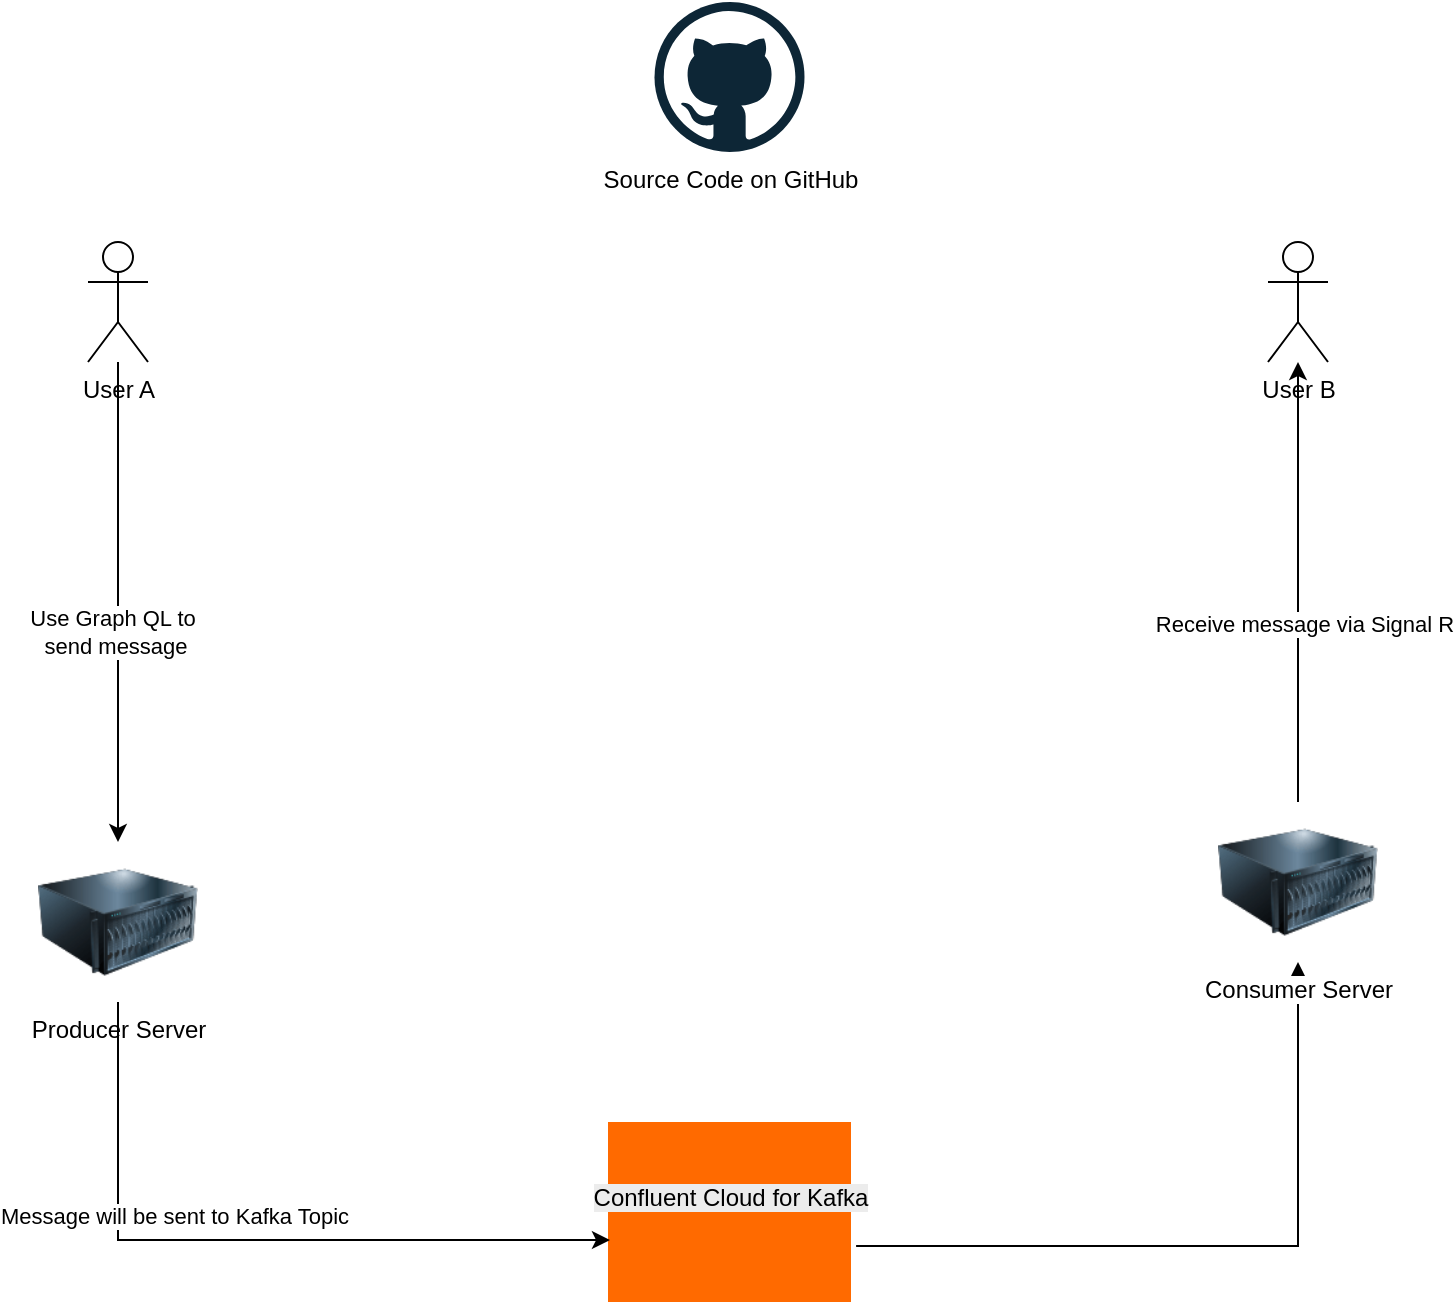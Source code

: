 <mxfile version="26.2.14">
  <diagram name="Page-1" id="qVXG-KkNbce4CmgOP2jG">
    <mxGraphModel dx="1426" dy="785" grid="1" gridSize="10" guides="1" tooltips="1" connect="1" arrows="1" fold="1" page="1" pageScale="1" pageWidth="850" pageHeight="1100" math="0" shadow="0">
      <root>
        <mxCell id="0" />
        <mxCell id="1" parent="0" />
        <mxCell id="m5u-XjwBDrG3y_yZaRAL-2" value="Source Code on GitHub" style="dashed=0;outlineConnect=0;html=1;align=center;labelPosition=center;verticalLabelPosition=bottom;verticalAlign=top;shape=mxgraph.weblogos.github" vertex="1" parent="1">
          <mxGeometry x="373.25" y="50" width="75" height="75" as="geometry" />
        </mxCell>
        <mxCell id="m5u-XjwBDrG3y_yZaRAL-15" style="edgeStyle=orthogonalEdgeStyle;rounded=0;orthogonalLoop=1;jettySize=auto;html=1;exitX=1.021;exitY=0.689;exitDx=0;exitDy=0;exitPerimeter=0;" edge="1" parent="1" source="m5u-XjwBDrG3y_yZaRAL-4" target="m5u-XjwBDrG3y_yZaRAL-14">
          <mxGeometry relative="1" as="geometry" />
        </mxCell>
        <mxCell id="m5u-XjwBDrG3y_yZaRAL-4" value="&#xa;&lt;span style=&quot;color: rgb(0, 0, 0); font-family: Helvetica; font-size: 12px; font-style: normal; font-variant-ligatures: normal; font-variant-caps: normal; font-weight: 400; letter-spacing: normal; orphans: 2; text-align: center; text-indent: 0px; text-transform: none; widows: 2; word-spacing: 0px; -webkit-text-stroke-width: 0px; white-space: nowrap; background-color: rgb(236, 236, 236); text-decoration-thickness: initial; text-decoration-style: initial; text-decoration-color: initial; display: inline !important; float: none;&quot;&gt;Confluent Cloud for Kafka&lt;/span&gt;&#xa;&#xa;" style="points=[];aspect=fixed;html=1;align=center;shadow=0;dashed=0;fillColor=#FF6A00;strokeColor=none;shape=mxgraph.alibaba_cloud.kafka;" vertex="1" parent="1">
          <mxGeometry x="350" y="610" width="121.5" height="90" as="geometry" />
        </mxCell>
        <mxCell id="m5u-XjwBDrG3y_yZaRAL-6" value="User A" style="shape=umlActor;verticalLabelPosition=bottom;verticalAlign=top;html=1;outlineConnect=0;" vertex="1" parent="1">
          <mxGeometry x="90" y="170" width="30" height="60" as="geometry" />
        </mxCell>
        <mxCell id="m5u-XjwBDrG3y_yZaRAL-9" value="Producer Server" style="image;html=1;image=img/lib/clip_art/computers/Server_128x128.png" vertex="1" parent="1">
          <mxGeometry x="65" y="470" width="80" height="80" as="geometry" />
        </mxCell>
        <mxCell id="m5u-XjwBDrG3y_yZaRAL-10" style="edgeStyle=orthogonalEdgeStyle;rounded=0;orthogonalLoop=1;jettySize=auto;html=1;entryX=0.5;entryY=0;entryDx=0;entryDy=0;" edge="1" parent="1" source="m5u-XjwBDrG3y_yZaRAL-6" target="m5u-XjwBDrG3y_yZaRAL-9">
          <mxGeometry relative="1" as="geometry" />
        </mxCell>
        <mxCell id="m5u-XjwBDrG3y_yZaRAL-11" value="Use Graph QL to&lt;div&gt;&amp;nbsp;send message&lt;/div&gt;" style="edgeLabel;html=1;align=center;verticalAlign=middle;resizable=0;points=[];" vertex="1" connectable="0" parent="m5u-XjwBDrG3y_yZaRAL-10">
          <mxGeometry x="0.125" y="-3" relative="1" as="geometry">
            <mxPoint as="offset" />
          </mxGeometry>
        </mxCell>
        <mxCell id="m5u-XjwBDrG3y_yZaRAL-12" style="edgeStyle=orthogonalEdgeStyle;rounded=0;orthogonalLoop=1;jettySize=auto;html=1;entryX=0.008;entryY=0.656;entryDx=0;entryDy=0;entryPerimeter=0;exitX=0.5;exitY=1;exitDx=0;exitDy=0;" edge="1" parent="1" source="m5u-XjwBDrG3y_yZaRAL-9" target="m5u-XjwBDrG3y_yZaRAL-4">
          <mxGeometry relative="1" as="geometry">
            <mxPoint x="150" y="540" as="sourcePoint" />
          </mxGeometry>
        </mxCell>
        <mxCell id="m5u-XjwBDrG3y_yZaRAL-13" value="Message will be sent to Kafka Topic" style="edgeLabel;html=1;align=center;verticalAlign=middle;resizable=0;points=[];" vertex="1" connectable="0" parent="m5u-XjwBDrG3y_yZaRAL-12">
          <mxGeometry x="-0.414" relative="1" as="geometry">
            <mxPoint x="28" as="offset" />
          </mxGeometry>
        </mxCell>
        <mxCell id="m5u-XjwBDrG3y_yZaRAL-17" style="edgeStyle=orthogonalEdgeStyle;rounded=0;orthogonalLoop=1;jettySize=auto;html=1;" edge="1" parent="1" source="m5u-XjwBDrG3y_yZaRAL-14" target="m5u-XjwBDrG3y_yZaRAL-16">
          <mxGeometry relative="1" as="geometry" />
        </mxCell>
        <mxCell id="m5u-XjwBDrG3y_yZaRAL-18" value="Receive message via Signal R" style="edgeLabel;html=1;align=center;verticalAlign=middle;resizable=0;points=[];" vertex="1" connectable="0" parent="m5u-XjwBDrG3y_yZaRAL-17">
          <mxGeometry x="-0.187" y="-3" relative="1" as="geometry">
            <mxPoint as="offset" />
          </mxGeometry>
        </mxCell>
        <mxCell id="m5u-XjwBDrG3y_yZaRAL-14" value="Consumer Server" style="image;html=1;image=img/lib/clip_art/computers/Server_128x128.png" vertex="1" parent="1">
          <mxGeometry x="655" y="450" width="80" height="80" as="geometry" />
        </mxCell>
        <mxCell id="m5u-XjwBDrG3y_yZaRAL-16" value="User B" style="shape=umlActor;verticalLabelPosition=bottom;verticalAlign=top;html=1;outlineConnect=0;" vertex="1" parent="1">
          <mxGeometry x="680" y="170" width="30" height="60" as="geometry" />
        </mxCell>
      </root>
    </mxGraphModel>
  </diagram>
</mxfile>
